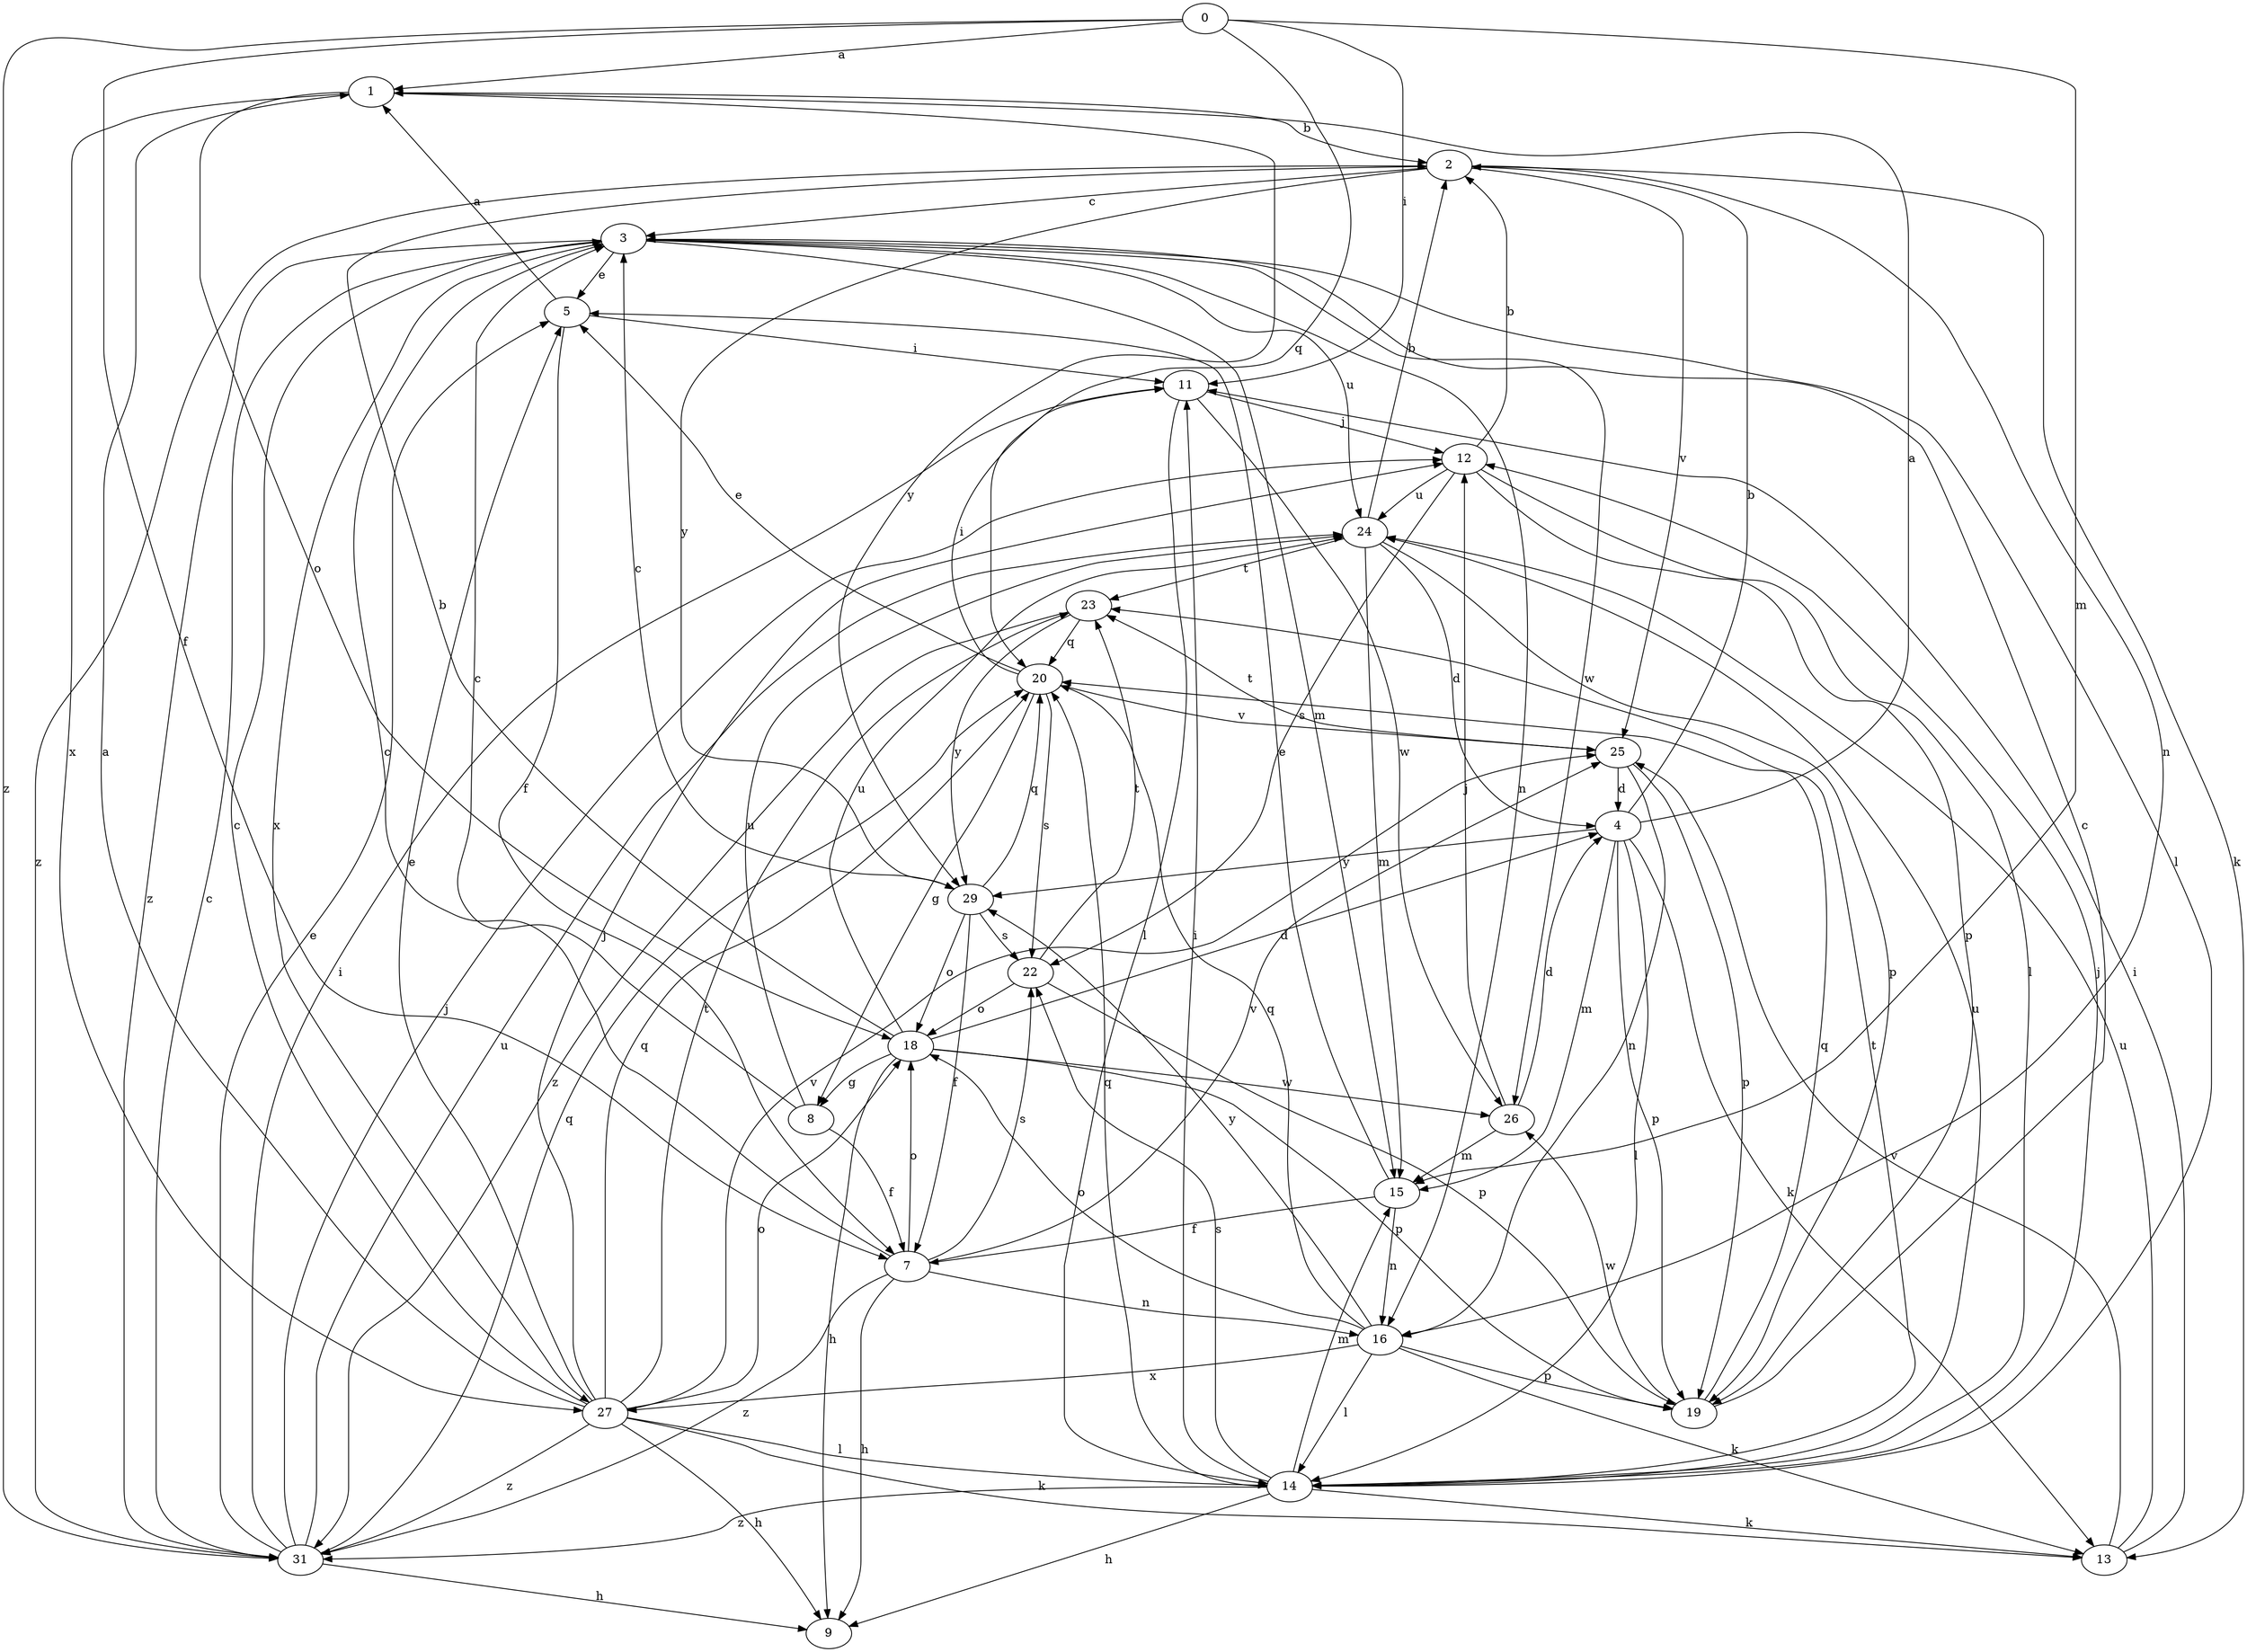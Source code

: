 strict digraph  {
0;
1;
2;
3;
4;
5;
7;
8;
9;
11;
12;
13;
14;
15;
16;
18;
19;
20;
22;
23;
24;
25;
26;
27;
29;
31;
0 -> 1  [label=a];
0 -> 7  [label=f];
0 -> 11  [label=i];
0 -> 15  [label=m];
0 -> 20  [label=q];
0 -> 31  [label=z];
1 -> 2  [label=b];
1 -> 18  [label=o];
1 -> 27  [label=x];
1 -> 29  [label=y];
2 -> 3  [label=c];
2 -> 13  [label=k];
2 -> 16  [label=n];
2 -> 25  [label=v];
2 -> 29  [label=y];
2 -> 31  [label=z];
3 -> 5  [label=e];
3 -> 14  [label=l];
3 -> 15  [label=m];
3 -> 16  [label=n];
3 -> 24  [label=u];
3 -> 26  [label=w];
3 -> 27  [label=x];
3 -> 31  [label=z];
4 -> 1  [label=a];
4 -> 2  [label=b];
4 -> 13  [label=k];
4 -> 14  [label=l];
4 -> 15  [label=m];
4 -> 19  [label=p];
4 -> 29  [label=y];
5 -> 1  [label=a];
5 -> 7  [label=f];
5 -> 11  [label=i];
7 -> 3  [label=c];
7 -> 9  [label=h];
7 -> 16  [label=n];
7 -> 18  [label=o];
7 -> 22  [label=s];
7 -> 25  [label=v];
7 -> 31  [label=z];
8 -> 3  [label=c];
8 -> 7  [label=f];
8 -> 24  [label=u];
11 -> 12  [label=j];
11 -> 14  [label=l];
11 -> 26  [label=w];
12 -> 2  [label=b];
12 -> 14  [label=l];
12 -> 19  [label=p];
12 -> 22  [label=s];
12 -> 24  [label=u];
13 -> 11  [label=i];
13 -> 24  [label=u];
13 -> 25  [label=v];
14 -> 9  [label=h];
14 -> 11  [label=i];
14 -> 12  [label=j];
14 -> 13  [label=k];
14 -> 15  [label=m];
14 -> 20  [label=q];
14 -> 22  [label=s];
14 -> 23  [label=t];
14 -> 24  [label=u];
14 -> 31  [label=z];
15 -> 5  [label=e];
15 -> 7  [label=f];
15 -> 16  [label=n];
16 -> 13  [label=k];
16 -> 14  [label=l];
16 -> 18  [label=o];
16 -> 19  [label=p];
16 -> 20  [label=q];
16 -> 27  [label=x];
16 -> 29  [label=y];
18 -> 2  [label=b];
18 -> 4  [label=d];
18 -> 8  [label=g];
18 -> 9  [label=h];
18 -> 19  [label=p];
18 -> 24  [label=u];
18 -> 26  [label=w];
19 -> 3  [label=c];
19 -> 20  [label=q];
19 -> 26  [label=w];
20 -> 5  [label=e];
20 -> 8  [label=g];
20 -> 11  [label=i];
20 -> 22  [label=s];
20 -> 25  [label=v];
22 -> 18  [label=o];
22 -> 19  [label=p];
22 -> 23  [label=t];
23 -> 20  [label=q];
23 -> 29  [label=y];
23 -> 31  [label=z];
24 -> 2  [label=b];
24 -> 4  [label=d];
24 -> 15  [label=m];
24 -> 19  [label=p];
24 -> 23  [label=t];
25 -> 4  [label=d];
25 -> 16  [label=n];
25 -> 19  [label=p];
25 -> 23  [label=t];
26 -> 4  [label=d];
26 -> 12  [label=j];
26 -> 15  [label=m];
27 -> 1  [label=a];
27 -> 3  [label=c];
27 -> 5  [label=e];
27 -> 9  [label=h];
27 -> 12  [label=j];
27 -> 13  [label=k];
27 -> 14  [label=l];
27 -> 18  [label=o];
27 -> 20  [label=q];
27 -> 23  [label=t];
27 -> 25  [label=v];
27 -> 31  [label=z];
29 -> 3  [label=c];
29 -> 7  [label=f];
29 -> 18  [label=o];
29 -> 20  [label=q];
29 -> 22  [label=s];
31 -> 3  [label=c];
31 -> 5  [label=e];
31 -> 9  [label=h];
31 -> 11  [label=i];
31 -> 12  [label=j];
31 -> 20  [label=q];
31 -> 24  [label=u];
}
